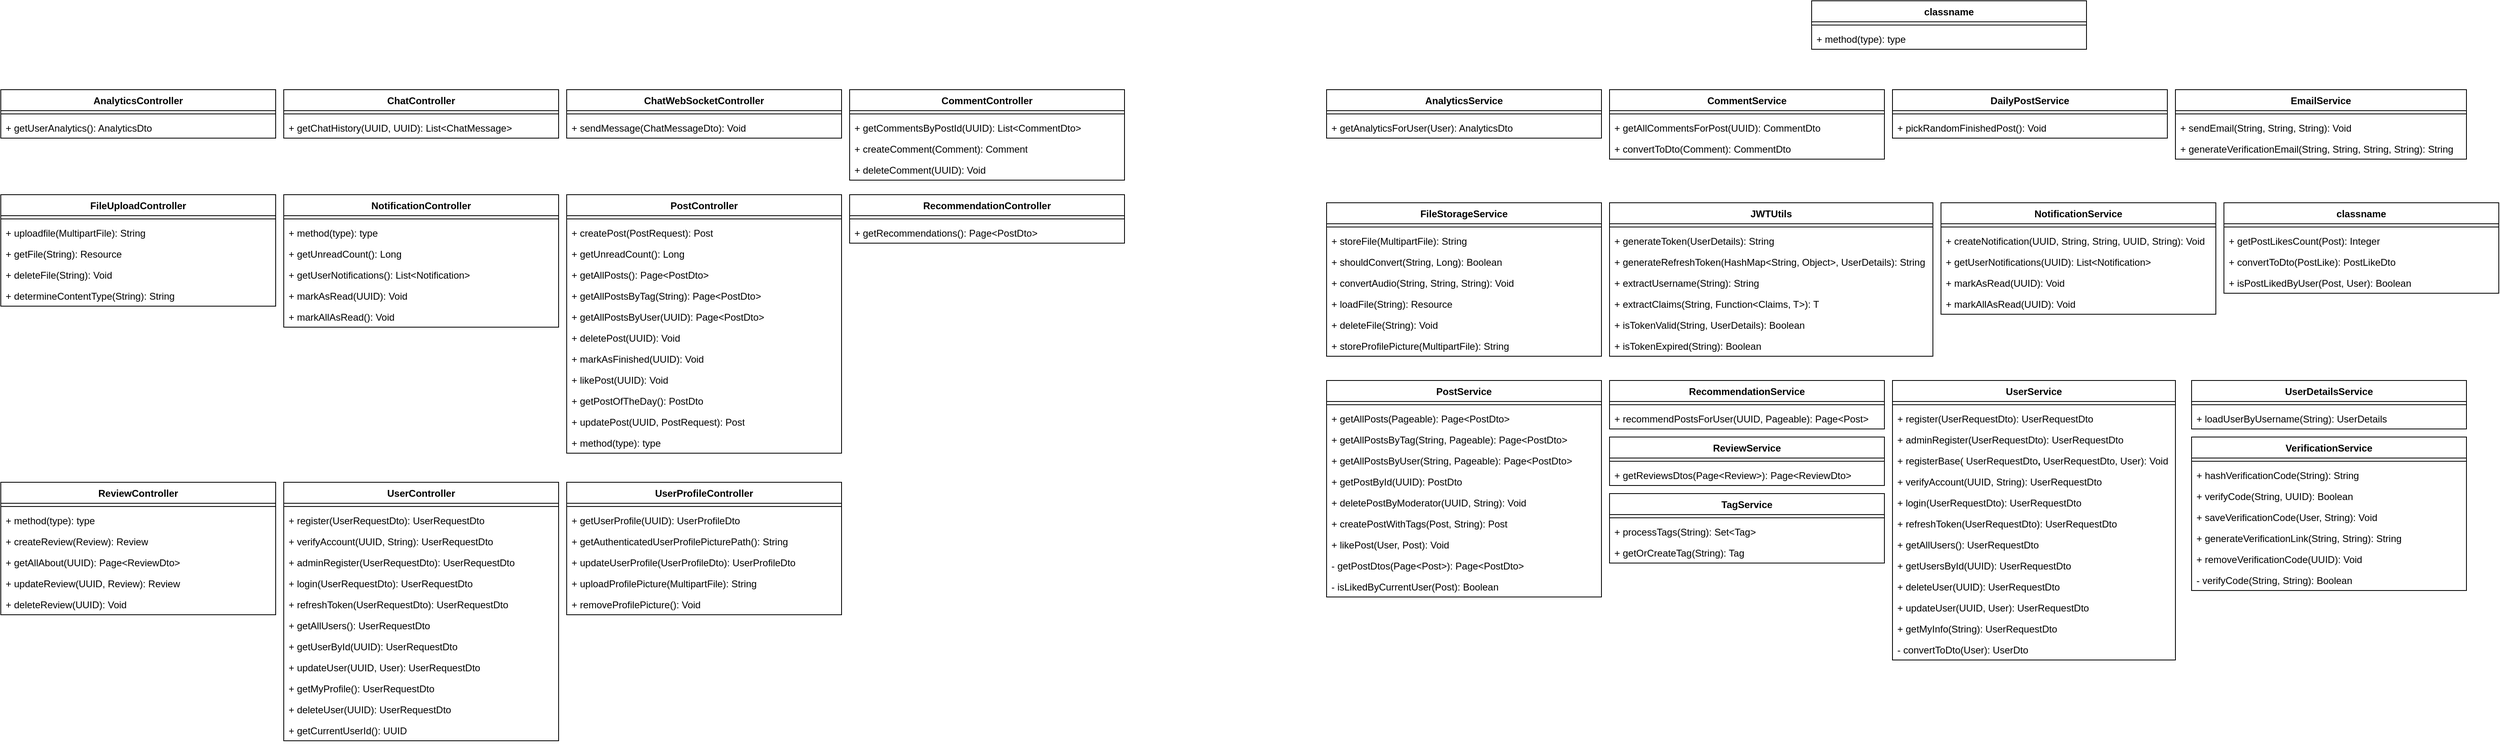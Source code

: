 <mxfile version="28.2.8">
  <diagram name="Strona-1" id="R6z_-jKRKw4GIKHxkGmC">
    <mxGraphModel dx="2457" dy="2031" grid="1" gridSize="10" guides="1" tooltips="1" connect="1" arrows="1" fold="1" page="1" pageScale="1" pageWidth="827" pageHeight="1169" math="0" shadow="0">
      <root>
        <mxCell id="0" />
        <mxCell id="1" parent="0" />
        <mxCell id="6uQWUima-Bd07z6ZdT8X-51" value="NotificationController" style="swimlane;fontStyle=1;align=center;verticalAlign=top;childLayout=stackLayout;horizontal=1;startSize=26;horizontalStack=0;resizeParent=1;resizeParentMax=0;resizeLast=0;collapsible=1;marginBottom=0;whiteSpace=wrap;html=1;" vertex="1" parent="1">
          <mxGeometry x="390" y="550" width="340" height="164" as="geometry" />
        </mxCell>
        <mxCell id="6uQWUima-Bd07z6ZdT8X-53" value="" style="line;strokeWidth=1;fillColor=none;align=left;verticalAlign=middle;spacingTop=-1;spacingLeft=3;spacingRight=3;rotatable=0;labelPosition=right;points=[];portConstraint=eastwest;strokeColor=inherit;" vertex="1" parent="6uQWUima-Bd07z6ZdT8X-51">
          <mxGeometry y="26" width="340" height="8" as="geometry" />
        </mxCell>
        <mxCell id="6uQWUima-Bd07z6ZdT8X-54" value="+ method(type): type" style="text;strokeColor=none;fillColor=none;align=left;verticalAlign=top;spacingLeft=4;spacingRight=4;overflow=hidden;rotatable=0;points=[[0,0.5],[1,0.5]];portConstraint=eastwest;whiteSpace=wrap;html=1;" vertex="1" parent="6uQWUima-Bd07z6ZdT8X-51">
          <mxGeometry y="34" width="340" height="26" as="geometry" />
        </mxCell>
        <mxCell id="6uQWUima-Bd07z6ZdT8X-16" value="+ getUnreadCount(): Long" style="text;strokeColor=none;fillColor=none;align=left;verticalAlign=top;spacingLeft=4;spacingRight=4;overflow=hidden;rotatable=0;points=[[0,0.5],[1,0.5]];portConstraint=eastwest;whiteSpace=wrap;html=1;" vertex="1" parent="6uQWUima-Bd07z6ZdT8X-51">
          <mxGeometry y="60" width="340" height="26" as="geometry" />
        </mxCell>
        <mxCell id="6uQWUima-Bd07z6ZdT8X-15" value="+ getUserNotifications(): List&amp;lt;Notification&amp;gt;" style="text;strokeColor=none;fillColor=none;align=left;verticalAlign=top;spacingLeft=4;spacingRight=4;overflow=hidden;rotatable=0;points=[[0,0.5],[1,0.5]];portConstraint=eastwest;whiteSpace=wrap;html=1;" vertex="1" parent="6uQWUima-Bd07z6ZdT8X-51">
          <mxGeometry y="86" width="340" height="26" as="geometry" />
        </mxCell>
        <mxCell id="6uQWUima-Bd07z6ZdT8X-17" value="+ markAsRead(UUID): Void" style="text;strokeColor=none;fillColor=none;align=left;verticalAlign=top;spacingLeft=4;spacingRight=4;overflow=hidden;rotatable=0;points=[[0,0.5],[1,0.5]];portConstraint=eastwest;whiteSpace=wrap;html=1;" vertex="1" parent="6uQWUima-Bd07z6ZdT8X-51">
          <mxGeometry y="112" width="340" height="26" as="geometry" />
        </mxCell>
        <mxCell id="6uQWUima-Bd07z6ZdT8X-18" value="+ markAllAsRead(): Void" style="text;strokeColor=none;fillColor=none;align=left;verticalAlign=top;spacingLeft=4;spacingRight=4;overflow=hidden;rotatable=0;points=[[0,0.5],[1,0.5]];portConstraint=eastwest;whiteSpace=wrap;html=1;" vertex="1" parent="6uQWUima-Bd07z6ZdT8X-51">
          <mxGeometry y="138" width="340" height="26" as="geometry" />
        </mxCell>
        <mxCell id="6uQWUima-Bd07z6ZdT8X-55" value="classname" style="swimlane;fontStyle=1;align=center;verticalAlign=top;childLayout=stackLayout;horizontal=1;startSize=26;horizontalStack=0;resizeParent=1;resizeParentMax=0;resizeLast=0;collapsible=1;marginBottom=0;whiteSpace=wrap;html=1;" vertex="1" parent="1">
          <mxGeometry x="2280" y="310" width="340" height="60" as="geometry" />
        </mxCell>
        <mxCell id="6uQWUima-Bd07z6ZdT8X-57" value="" style="line;strokeWidth=1;fillColor=none;align=left;verticalAlign=middle;spacingTop=-1;spacingLeft=3;spacingRight=3;rotatable=0;labelPosition=right;points=[];portConstraint=eastwest;strokeColor=inherit;" vertex="1" parent="6uQWUima-Bd07z6ZdT8X-55">
          <mxGeometry y="26" width="340" height="8" as="geometry" />
        </mxCell>
        <mxCell id="6uQWUima-Bd07z6ZdT8X-58" value="+ method(type): type" style="text;strokeColor=none;fillColor=none;align=left;verticalAlign=top;spacingLeft=4;spacingRight=4;overflow=hidden;rotatable=0;points=[[0,0.5],[1,0.5]];portConstraint=eastwest;whiteSpace=wrap;html=1;" vertex="1" parent="6uQWUima-Bd07z6ZdT8X-55">
          <mxGeometry y="34" width="340" height="26" as="geometry" />
        </mxCell>
        <mxCell id="6uQWUima-Bd07z6ZdT8X-60" value="FileUploadController" style="swimlane;fontStyle=1;align=center;verticalAlign=top;childLayout=stackLayout;horizontal=1;startSize=26;horizontalStack=0;resizeParent=1;resizeParentMax=0;resizeLast=0;collapsible=1;marginBottom=0;whiteSpace=wrap;html=1;" vertex="1" parent="1">
          <mxGeometry x="40" y="550" width="340" height="138" as="geometry" />
        </mxCell>
        <mxCell id="6uQWUima-Bd07z6ZdT8X-61" value="" style="line;strokeWidth=1;fillColor=none;align=left;verticalAlign=middle;spacingTop=-1;spacingLeft=3;spacingRight=3;rotatable=0;labelPosition=right;points=[];portConstraint=eastwest;strokeColor=inherit;" vertex="1" parent="6uQWUima-Bd07z6ZdT8X-60">
          <mxGeometry y="26" width="340" height="8" as="geometry" />
        </mxCell>
        <mxCell id="6uQWUima-Bd07z6ZdT8X-10" value="+ uploadfile(MultipartFile): String" style="text;strokeColor=none;fillColor=none;align=left;verticalAlign=top;spacingLeft=4;spacingRight=4;overflow=hidden;rotatable=0;points=[[0,0.5],[1,0.5]];portConstraint=eastwest;whiteSpace=wrap;html=1;" vertex="1" parent="6uQWUima-Bd07z6ZdT8X-60">
          <mxGeometry y="34" width="340" height="26" as="geometry" />
        </mxCell>
        <mxCell id="6uQWUima-Bd07z6ZdT8X-11" value="+ getFile(String): Resource" style="text;strokeColor=none;fillColor=none;align=left;verticalAlign=top;spacingLeft=4;spacingRight=4;overflow=hidden;rotatable=0;points=[[0,0.5],[1,0.5]];portConstraint=eastwest;whiteSpace=wrap;html=1;" vertex="1" parent="6uQWUima-Bd07z6ZdT8X-60">
          <mxGeometry y="60" width="340" height="26" as="geometry" />
        </mxCell>
        <mxCell id="6uQWUima-Bd07z6ZdT8X-12" value="+ deleteFile(String): Void" style="text;strokeColor=none;fillColor=none;align=left;verticalAlign=top;spacingLeft=4;spacingRight=4;overflow=hidden;rotatable=0;points=[[0,0.5],[1,0.5]];portConstraint=eastwest;whiteSpace=wrap;html=1;" vertex="1" parent="6uQWUima-Bd07z6ZdT8X-60">
          <mxGeometry y="86" width="340" height="26" as="geometry" />
        </mxCell>
        <mxCell id="6uQWUima-Bd07z6ZdT8X-13" value="+ determineContentType(String): String" style="text;strokeColor=none;fillColor=none;align=left;verticalAlign=top;spacingLeft=4;spacingRight=4;overflow=hidden;rotatable=0;points=[[0,0.5],[1,0.5]];portConstraint=eastwest;whiteSpace=wrap;html=1;" vertex="1" parent="6uQWUima-Bd07z6ZdT8X-60">
          <mxGeometry y="112" width="340" height="26" as="geometry" />
        </mxCell>
        <mxCell id="6uQWUima-Bd07z6ZdT8X-63" value="AnalyticsController" style="swimlane;fontStyle=1;align=center;verticalAlign=top;childLayout=stackLayout;horizontal=1;startSize=26;horizontalStack=0;resizeParent=1;resizeParentMax=0;resizeLast=0;collapsible=1;marginBottom=0;whiteSpace=wrap;html=1;" vertex="1" parent="1">
          <mxGeometry x="40" y="420" width="340" height="60" as="geometry" />
        </mxCell>
        <mxCell id="6uQWUima-Bd07z6ZdT8X-64" value="" style="line;strokeWidth=1;fillColor=none;align=left;verticalAlign=middle;spacingTop=-1;spacingLeft=3;spacingRight=3;rotatable=0;labelPosition=right;points=[];portConstraint=eastwest;strokeColor=inherit;" vertex="1" parent="6uQWUima-Bd07z6ZdT8X-63">
          <mxGeometry y="26" width="340" height="8" as="geometry" />
        </mxCell>
        <mxCell id="6uQWUima-Bd07z6ZdT8X-65" value="+ getUserAnalytics(): AnalyticsDto" style="text;strokeColor=none;fillColor=none;align=left;verticalAlign=top;spacingLeft=4;spacingRight=4;overflow=hidden;rotatable=0;points=[[0,0.5],[1,0.5]];portConstraint=eastwest;whiteSpace=wrap;html=1;" vertex="1" parent="6uQWUima-Bd07z6ZdT8X-63">
          <mxGeometry y="34" width="340" height="26" as="geometry" />
        </mxCell>
        <mxCell id="6uQWUima-Bd07z6ZdT8X-66" value="ChatController" style="swimlane;fontStyle=1;align=center;verticalAlign=top;childLayout=stackLayout;horizontal=1;startSize=26;horizontalStack=0;resizeParent=1;resizeParentMax=0;resizeLast=0;collapsible=1;marginBottom=0;whiteSpace=wrap;html=1;" vertex="1" parent="1">
          <mxGeometry x="390" y="420" width="340" height="60" as="geometry" />
        </mxCell>
        <mxCell id="6uQWUima-Bd07z6ZdT8X-67" value="" style="line;strokeWidth=1;fillColor=none;align=left;verticalAlign=middle;spacingTop=-1;spacingLeft=3;spacingRight=3;rotatable=0;labelPosition=right;points=[];portConstraint=eastwest;strokeColor=inherit;" vertex="1" parent="6uQWUima-Bd07z6ZdT8X-66">
          <mxGeometry y="26" width="340" height="8" as="geometry" />
        </mxCell>
        <mxCell id="6uQWUima-Bd07z6ZdT8X-68" value="+ getChatHistory(UUID, UUID): List&amp;lt;ChatMessage&amp;gt;" style="text;strokeColor=none;fillColor=none;align=left;verticalAlign=top;spacingLeft=4;spacingRight=4;overflow=hidden;rotatable=0;points=[[0,0.5],[1,0.5]];portConstraint=eastwest;whiteSpace=wrap;html=1;" vertex="1" parent="6uQWUima-Bd07z6ZdT8X-66">
          <mxGeometry y="34" width="340" height="26" as="geometry" />
        </mxCell>
        <mxCell id="6uQWUima-Bd07z6ZdT8X-69" value="CommentController" style="swimlane;fontStyle=1;align=center;verticalAlign=top;childLayout=stackLayout;horizontal=1;startSize=26;horizontalStack=0;resizeParent=1;resizeParentMax=0;resizeLast=0;collapsible=1;marginBottom=0;whiteSpace=wrap;html=1;" vertex="1" parent="1">
          <mxGeometry x="1090" y="420" width="340" height="112" as="geometry" />
        </mxCell>
        <mxCell id="6uQWUima-Bd07z6ZdT8X-70" value="" style="line;strokeWidth=1;fillColor=none;align=left;verticalAlign=middle;spacingTop=-1;spacingLeft=3;spacingRight=3;rotatable=0;labelPosition=right;points=[];portConstraint=eastwest;strokeColor=inherit;" vertex="1" parent="6uQWUima-Bd07z6ZdT8X-69">
          <mxGeometry y="26" width="340" height="8" as="geometry" />
        </mxCell>
        <mxCell id="6uQWUima-Bd07z6ZdT8X-7" value="+ getCommentsByPostId(UUID): List&amp;lt;CommentDto&amp;gt;" style="text;strokeColor=none;fillColor=none;align=left;verticalAlign=top;spacingLeft=4;spacingRight=4;overflow=hidden;rotatable=0;points=[[0,0.5],[1,0.5]];portConstraint=eastwest;whiteSpace=wrap;html=1;" vertex="1" parent="6uQWUima-Bd07z6ZdT8X-69">
          <mxGeometry y="34" width="340" height="26" as="geometry" />
        </mxCell>
        <mxCell id="6uQWUima-Bd07z6ZdT8X-6" value="+ createComment(Comment): Comment" style="text;strokeColor=none;fillColor=none;align=left;verticalAlign=top;spacingLeft=4;spacingRight=4;overflow=hidden;rotatable=0;points=[[0,0.5],[1,0.5]];portConstraint=eastwest;whiteSpace=wrap;html=1;" vertex="1" parent="6uQWUima-Bd07z6ZdT8X-69">
          <mxGeometry y="60" width="340" height="26" as="geometry" />
        </mxCell>
        <mxCell id="6uQWUima-Bd07z6ZdT8X-8" value="+ deleteComment(UUID): Void" style="text;strokeColor=none;fillColor=none;align=left;verticalAlign=top;spacingLeft=4;spacingRight=4;overflow=hidden;rotatable=0;points=[[0,0.5],[1,0.5]];portConstraint=eastwest;whiteSpace=wrap;html=1;" vertex="1" parent="6uQWUima-Bd07z6ZdT8X-69">
          <mxGeometry y="86" width="340" height="26" as="geometry" />
        </mxCell>
        <mxCell id="6uQWUima-Bd07z6ZdT8X-72" value="ChatWebSocketController" style="swimlane;fontStyle=1;align=center;verticalAlign=top;childLayout=stackLayout;horizontal=1;startSize=26;horizontalStack=0;resizeParent=1;resizeParentMax=0;resizeLast=0;collapsible=1;marginBottom=0;whiteSpace=wrap;html=1;" vertex="1" parent="1">
          <mxGeometry x="740" y="420" width="340" height="60" as="geometry" />
        </mxCell>
        <mxCell id="6uQWUima-Bd07z6ZdT8X-73" value="" style="line;strokeWidth=1;fillColor=none;align=left;verticalAlign=middle;spacingTop=-1;spacingLeft=3;spacingRight=3;rotatable=0;labelPosition=right;points=[];portConstraint=eastwest;strokeColor=inherit;" vertex="1" parent="6uQWUima-Bd07z6ZdT8X-72">
          <mxGeometry y="26" width="340" height="8" as="geometry" />
        </mxCell>
        <mxCell id="6uQWUima-Bd07z6ZdT8X-74" value="+ sendMessage(ChatMessageDto): Void" style="text;strokeColor=none;fillColor=none;align=left;verticalAlign=top;spacingLeft=4;spacingRight=4;overflow=hidden;rotatable=0;points=[[0,0.5],[1,0.5]];portConstraint=eastwest;whiteSpace=wrap;html=1;" vertex="1" parent="6uQWUima-Bd07z6ZdT8X-72">
          <mxGeometry y="34" width="340" height="26" as="geometry" />
        </mxCell>
        <mxCell id="6uQWUima-Bd07z6ZdT8X-75" value="PostController" style="swimlane;fontStyle=1;align=center;verticalAlign=top;childLayout=stackLayout;horizontal=1;startSize=26;horizontalStack=0;resizeParent=1;resizeParentMax=0;resizeLast=0;collapsible=1;marginBottom=0;whiteSpace=wrap;html=1;" vertex="1" parent="1">
          <mxGeometry x="740" y="550" width="340" height="320" as="geometry" />
        </mxCell>
        <mxCell id="6uQWUima-Bd07z6ZdT8X-76" value="" style="line;strokeWidth=1;fillColor=none;align=left;verticalAlign=middle;spacingTop=-1;spacingLeft=3;spacingRight=3;rotatable=0;labelPosition=right;points=[];portConstraint=eastwest;strokeColor=inherit;" vertex="1" parent="6uQWUima-Bd07z6ZdT8X-75">
          <mxGeometry y="26" width="340" height="8" as="geometry" />
        </mxCell>
        <mxCell id="6uQWUima-Bd07z6ZdT8X-20" value="+ createPost(PostRequest): Post" style="text;strokeColor=none;fillColor=none;align=left;verticalAlign=top;spacingLeft=4;spacingRight=4;overflow=hidden;rotatable=0;points=[[0,0.5],[1,0.5]];portConstraint=eastwest;whiteSpace=wrap;html=1;" vertex="1" parent="6uQWUima-Bd07z6ZdT8X-75">
          <mxGeometry y="34" width="340" height="26" as="geometry" />
        </mxCell>
        <mxCell id="6uQWUima-Bd07z6ZdT8X-21" value="+ getUnreadCount(): Long" style="text;strokeColor=none;fillColor=none;align=left;verticalAlign=top;spacingLeft=4;spacingRight=4;overflow=hidden;rotatable=0;points=[[0,0.5],[1,0.5]];portConstraint=eastwest;whiteSpace=wrap;html=1;" vertex="1" parent="6uQWUima-Bd07z6ZdT8X-75">
          <mxGeometry y="60" width="340" height="26" as="geometry" />
        </mxCell>
        <mxCell id="6uQWUima-Bd07z6ZdT8X-24" value="+ getAllPosts(): Page&amp;lt;PostDto&amp;gt;" style="text;strokeColor=none;fillColor=none;align=left;verticalAlign=top;spacingLeft=4;spacingRight=4;overflow=hidden;rotatable=0;points=[[0,0.5],[1,0.5]];portConstraint=eastwest;whiteSpace=wrap;html=1;" vertex="1" parent="6uQWUima-Bd07z6ZdT8X-75">
          <mxGeometry y="86" width="340" height="26" as="geometry" />
        </mxCell>
        <mxCell id="6uQWUima-Bd07z6ZdT8X-25" value="+ getAllPostsByTag(String): Page&amp;lt;PostDto&amp;gt;" style="text;strokeColor=none;fillColor=none;align=left;verticalAlign=top;spacingLeft=4;spacingRight=4;overflow=hidden;rotatable=0;points=[[0,0.5],[1,0.5]];portConstraint=eastwest;whiteSpace=wrap;html=1;" vertex="1" parent="6uQWUima-Bd07z6ZdT8X-75">
          <mxGeometry y="112" width="340" height="26" as="geometry" />
        </mxCell>
        <mxCell id="6uQWUima-Bd07z6ZdT8X-26" value="+ getAllPostsByUser(UUID): Page&amp;lt;PostDto&amp;gt;" style="text;strokeColor=none;fillColor=none;align=left;verticalAlign=top;spacingLeft=4;spacingRight=4;overflow=hidden;rotatable=0;points=[[0,0.5],[1,0.5]];portConstraint=eastwest;whiteSpace=wrap;html=1;" vertex="1" parent="6uQWUima-Bd07z6ZdT8X-75">
          <mxGeometry y="138" width="340" height="26" as="geometry" />
        </mxCell>
        <mxCell id="6uQWUima-Bd07z6ZdT8X-27" value="+ deletePost(UUID): Void" style="text;strokeColor=none;fillColor=none;align=left;verticalAlign=top;spacingLeft=4;spacingRight=4;overflow=hidden;rotatable=0;points=[[0,0.5],[1,0.5]];portConstraint=eastwest;whiteSpace=wrap;html=1;" vertex="1" parent="6uQWUima-Bd07z6ZdT8X-75">
          <mxGeometry y="164" width="340" height="26" as="geometry" />
        </mxCell>
        <mxCell id="6uQWUima-Bd07z6ZdT8X-29" value="+ markAsFinished(UUID): Void" style="text;strokeColor=none;fillColor=none;align=left;verticalAlign=top;spacingLeft=4;spacingRight=4;overflow=hidden;rotatable=0;points=[[0,0.5],[1,0.5]];portConstraint=eastwest;whiteSpace=wrap;html=1;" vertex="1" parent="6uQWUima-Bd07z6ZdT8X-75">
          <mxGeometry y="190" width="340" height="26" as="geometry" />
        </mxCell>
        <mxCell id="6uQWUima-Bd07z6ZdT8X-30" value="+ likePost(UUID): Void" style="text;strokeColor=none;fillColor=none;align=left;verticalAlign=top;spacingLeft=4;spacingRight=4;overflow=hidden;rotatable=0;points=[[0,0.5],[1,0.5]];portConstraint=eastwest;whiteSpace=wrap;html=1;" vertex="1" parent="6uQWUima-Bd07z6ZdT8X-75">
          <mxGeometry y="216" width="340" height="26" as="geometry" />
        </mxCell>
        <mxCell id="6uQWUima-Bd07z6ZdT8X-31" value="+ getPostOfTheDay(): PostDto" style="text;strokeColor=none;fillColor=none;align=left;verticalAlign=top;spacingLeft=4;spacingRight=4;overflow=hidden;rotatable=0;points=[[0,0.5],[1,0.5]];portConstraint=eastwest;whiteSpace=wrap;html=1;" vertex="1" parent="6uQWUima-Bd07z6ZdT8X-75">
          <mxGeometry y="242" width="340" height="26" as="geometry" />
        </mxCell>
        <mxCell id="6uQWUima-Bd07z6ZdT8X-28" value="+ updatePost(UUID, PostRequest): Post" style="text;strokeColor=none;fillColor=none;align=left;verticalAlign=top;spacingLeft=4;spacingRight=4;overflow=hidden;rotatable=0;points=[[0,0.5],[1,0.5]];portConstraint=eastwest;whiteSpace=wrap;html=1;" vertex="1" parent="6uQWUima-Bd07z6ZdT8X-75">
          <mxGeometry y="268" width="340" height="26" as="geometry" />
        </mxCell>
        <mxCell id="6uQWUima-Bd07z6ZdT8X-77" value="+ method(type): type" style="text;strokeColor=none;fillColor=none;align=left;verticalAlign=top;spacingLeft=4;spacingRight=4;overflow=hidden;rotatable=0;points=[[0,0.5],[1,0.5]];portConstraint=eastwest;whiteSpace=wrap;html=1;" vertex="1" parent="6uQWUima-Bd07z6ZdT8X-75">
          <mxGeometry y="294" width="340" height="26" as="geometry" />
        </mxCell>
        <mxCell id="6uQWUima-Bd07z6ZdT8X-78" value="RecommendationController" style="swimlane;fontStyle=1;align=center;verticalAlign=top;childLayout=stackLayout;horizontal=1;startSize=26;horizontalStack=0;resizeParent=1;resizeParentMax=0;resizeLast=0;collapsible=1;marginBottom=0;whiteSpace=wrap;html=1;" vertex="1" parent="1">
          <mxGeometry x="1090" y="550" width="340" height="60" as="geometry" />
        </mxCell>
        <mxCell id="6uQWUima-Bd07z6ZdT8X-79" value="" style="line;strokeWidth=1;fillColor=none;align=left;verticalAlign=middle;spacingTop=-1;spacingLeft=3;spacingRight=3;rotatable=0;labelPosition=right;points=[];portConstraint=eastwest;strokeColor=inherit;" vertex="1" parent="6uQWUima-Bd07z6ZdT8X-78">
          <mxGeometry y="26" width="340" height="8" as="geometry" />
        </mxCell>
        <mxCell id="6uQWUima-Bd07z6ZdT8X-80" value="+ getRecommendations(): Page&amp;lt;PostDto&amp;gt;" style="text;strokeColor=none;fillColor=none;align=left;verticalAlign=top;spacingLeft=4;spacingRight=4;overflow=hidden;rotatable=0;points=[[0,0.5],[1,0.5]];portConstraint=eastwest;whiteSpace=wrap;html=1;" vertex="1" parent="6uQWUima-Bd07z6ZdT8X-78">
          <mxGeometry y="34" width="340" height="26" as="geometry" />
        </mxCell>
        <mxCell id="6uQWUima-Bd07z6ZdT8X-81" value="ReviewController" style="swimlane;fontStyle=1;align=center;verticalAlign=top;childLayout=stackLayout;horizontal=1;startSize=26;horizontalStack=0;resizeParent=1;resizeParentMax=0;resizeLast=0;collapsible=1;marginBottom=0;whiteSpace=wrap;html=1;" vertex="1" parent="1">
          <mxGeometry x="40" y="906" width="340" height="164" as="geometry" />
        </mxCell>
        <mxCell id="6uQWUima-Bd07z6ZdT8X-82" value="" style="line;strokeWidth=1;fillColor=none;align=left;verticalAlign=middle;spacingTop=-1;spacingLeft=3;spacingRight=3;rotatable=0;labelPosition=right;points=[];portConstraint=eastwest;strokeColor=inherit;" vertex="1" parent="6uQWUima-Bd07z6ZdT8X-81">
          <mxGeometry y="26" width="340" height="8" as="geometry" />
        </mxCell>
        <mxCell id="6uQWUima-Bd07z6ZdT8X-83" value="+ method(type): type" style="text;strokeColor=none;fillColor=none;align=left;verticalAlign=top;spacingLeft=4;spacingRight=4;overflow=hidden;rotatable=0;points=[[0,0.5],[1,0.5]];portConstraint=eastwest;whiteSpace=wrap;html=1;" vertex="1" parent="6uQWUima-Bd07z6ZdT8X-81">
          <mxGeometry y="34" width="340" height="26" as="geometry" />
        </mxCell>
        <mxCell id="6uQWUima-Bd07z6ZdT8X-44" value="+ createReview(Review): Review" style="text;strokeColor=none;fillColor=none;align=left;verticalAlign=top;spacingLeft=4;spacingRight=4;overflow=hidden;rotatable=0;points=[[0,0.5],[1,0.5]];portConstraint=eastwest;whiteSpace=wrap;html=1;" vertex="1" parent="6uQWUima-Bd07z6ZdT8X-81">
          <mxGeometry y="60" width="340" height="26" as="geometry" />
        </mxCell>
        <mxCell id="6uQWUima-Bd07z6ZdT8X-46" value="+ getAllAbout(UUID): Page&amp;lt;ReviewDto&amp;gt;" style="text;strokeColor=none;fillColor=none;align=left;verticalAlign=top;spacingLeft=4;spacingRight=4;overflow=hidden;rotatable=0;points=[[0,0.5],[1,0.5]];portConstraint=eastwest;whiteSpace=wrap;html=1;" vertex="1" parent="6uQWUima-Bd07z6ZdT8X-81">
          <mxGeometry y="86" width="340" height="26" as="geometry" />
        </mxCell>
        <mxCell id="6uQWUima-Bd07z6ZdT8X-45" value="+ updateReview(UUID, Review): Review" style="text;strokeColor=none;fillColor=none;align=left;verticalAlign=top;spacingLeft=4;spacingRight=4;overflow=hidden;rotatable=0;points=[[0,0.5],[1,0.5]];portConstraint=eastwest;whiteSpace=wrap;html=1;" vertex="1" parent="6uQWUima-Bd07z6ZdT8X-81">
          <mxGeometry y="112" width="340" height="26" as="geometry" />
        </mxCell>
        <mxCell id="6uQWUima-Bd07z6ZdT8X-84" value="+ deleteReview(UUID): Void" style="text;strokeColor=none;fillColor=none;align=left;verticalAlign=top;spacingLeft=4;spacingRight=4;overflow=hidden;rotatable=0;points=[[0,0.5],[1,0.5]];portConstraint=eastwest;whiteSpace=wrap;html=1;" vertex="1" parent="6uQWUima-Bd07z6ZdT8X-81">
          <mxGeometry y="138" width="340" height="26" as="geometry" />
        </mxCell>
        <mxCell id="6uQWUima-Bd07z6ZdT8X-85" value="UserController" style="swimlane;fontStyle=1;align=center;verticalAlign=top;childLayout=stackLayout;horizontal=1;startSize=26;horizontalStack=0;resizeParent=1;resizeParentMax=0;resizeLast=0;collapsible=1;marginBottom=0;whiteSpace=wrap;html=1;" vertex="1" parent="1">
          <mxGeometry x="390" y="906" width="340" height="320" as="geometry" />
        </mxCell>
        <mxCell id="6uQWUima-Bd07z6ZdT8X-86" value="" style="line;strokeWidth=1;fillColor=none;align=left;verticalAlign=middle;spacingTop=-1;spacingLeft=3;spacingRight=3;rotatable=0;labelPosition=right;points=[];portConstraint=eastwest;strokeColor=inherit;" vertex="1" parent="6uQWUima-Bd07z6ZdT8X-85">
          <mxGeometry y="26" width="340" height="8" as="geometry" />
        </mxCell>
        <mxCell id="6uQWUima-Bd07z6ZdT8X-87" value="+ register(UserRequestDto): UserRequestDto" style="text;strokeColor=none;fillColor=none;align=left;verticalAlign=top;spacingLeft=4;spacingRight=4;overflow=hidden;rotatable=0;points=[[0,0.5],[1,0.5]];portConstraint=eastwest;whiteSpace=wrap;html=1;" vertex="1" parent="6uQWUima-Bd07z6ZdT8X-85">
          <mxGeometry y="34" width="340" height="26" as="geometry" />
        </mxCell>
        <mxCell id="6uQWUima-Bd07z6ZdT8X-88" value="+ verifyAccount(UUID, String): UserRequestDto" style="text;strokeColor=none;fillColor=none;align=left;verticalAlign=top;spacingLeft=4;spacingRight=4;overflow=hidden;rotatable=0;points=[[0,0.5],[1,0.5]];portConstraint=eastwest;whiteSpace=wrap;html=1;" vertex="1" parent="6uQWUima-Bd07z6ZdT8X-85">
          <mxGeometry y="60" width="340" height="26" as="geometry" />
        </mxCell>
        <mxCell id="6uQWUima-Bd07z6ZdT8X-89" value="+ adminRegister(UserRequestDto): UserRequestDto" style="text;strokeColor=none;fillColor=none;align=left;verticalAlign=top;spacingLeft=4;spacingRight=4;overflow=hidden;rotatable=0;points=[[0,0.5],[1,0.5]];portConstraint=eastwest;whiteSpace=wrap;html=1;" vertex="1" parent="6uQWUima-Bd07z6ZdT8X-85">
          <mxGeometry y="86" width="340" height="26" as="geometry" />
        </mxCell>
        <mxCell id="6uQWUima-Bd07z6ZdT8X-90" value="+ login(UserRequestDto): UserRequestDto" style="text;strokeColor=none;fillColor=none;align=left;verticalAlign=top;spacingLeft=4;spacingRight=4;overflow=hidden;rotatable=0;points=[[0,0.5],[1,0.5]];portConstraint=eastwest;whiteSpace=wrap;html=1;" vertex="1" parent="6uQWUima-Bd07z6ZdT8X-85">
          <mxGeometry y="112" width="340" height="26" as="geometry" />
        </mxCell>
        <mxCell id="6uQWUima-Bd07z6ZdT8X-91" value="+ refreshToken(UserRequestDto): UserRequestDto" style="text;strokeColor=none;fillColor=none;align=left;verticalAlign=top;spacingLeft=4;spacingRight=4;overflow=hidden;rotatable=0;points=[[0,0.5],[1,0.5]];portConstraint=eastwest;whiteSpace=wrap;html=1;" vertex="1" parent="6uQWUima-Bd07z6ZdT8X-85">
          <mxGeometry y="138" width="340" height="26" as="geometry" />
        </mxCell>
        <mxCell id="6uQWUima-Bd07z6ZdT8X-92" value="+ getAllUsers(): UserRequestDto" style="text;strokeColor=none;fillColor=none;align=left;verticalAlign=top;spacingLeft=4;spacingRight=4;overflow=hidden;rotatable=0;points=[[0,0.5],[1,0.5]];portConstraint=eastwest;whiteSpace=wrap;html=1;" vertex="1" parent="6uQWUima-Bd07z6ZdT8X-85">
          <mxGeometry y="164" width="340" height="26" as="geometry" />
        </mxCell>
        <mxCell id="6uQWUima-Bd07z6ZdT8X-101" value="+ getUserById(UUID): UserRequestDto" style="text;strokeColor=none;fillColor=none;align=left;verticalAlign=top;spacingLeft=4;spacingRight=4;overflow=hidden;rotatable=0;points=[[0,0.5],[1,0.5]];portConstraint=eastwest;whiteSpace=wrap;html=1;" vertex="1" parent="6uQWUima-Bd07z6ZdT8X-85">
          <mxGeometry y="190" width="340" height="26" as="geometry" />
        </mxCell>
        <mxCell id="6uQWUima-Bd07z6ZdT8X-102" value="+ updateUser(UUID, User): UserRequestDto" style="text;strokeColor=none;fillColor=none;align=left;verticalAlign=top;spacingLeft=4;spacingRight=4;overflow=hidden;rotatable=0;points=[[0,0.5],[1,0.5]];portConstraint=eastwest;whiteSpace=wrap;html=1;" vertex="1" parent="6uQWUima-Bd07z6ZdT8X-85">
          <mxGeometry y="216" width="340" height="26" as="geometry" />
        </mxCell>
        <mxCell id="6uQWUima-Bd07z6ZdT8X-104" value="+ getMyProfile(): UserRequestDto" style="text;strokeColor=none;fillColor=none;align=left;verticalAlign=top;spacingLeft=4;spacingRight=4;overflow=hidden;rotatable=0;points=[[0,0.5],[1,0.5]];portConstraint=eastwest;whiteSpace=wrap;html=1;" vertex="1" parent="6uQWUima-Bd07z6ZdT8X-85">
          <mxGeometry y="242" width="340" height="26" as="geometry" />
        </mxCell>
        <mxCell id="6uQWUima-Bd07z6ZdT8X-103" value="+ deleteUser(UUID): UserRequestDto" style="text;strokeColor=none;fillColor=none;align=left;verticalAlign=top;spacingLeft=4;spacingRight=4;overflow=hidden;rotatable=0;points=[[0,0.5],[1,0.5]];portConstraint=eastwest;whiteSpace=wrap;html=1;" vertex="1" parent="6uQWUima-Bd07z6ZdT8X-85">
          <mxGeometry y="268" width="340" height="26" as="geometry" />
        </mxCell>
        <mxCell id="6uQWUima-Bd07z6ZdT8X-106" value="+ getCurrentUserId(): UUID" style="text;strokeColor=none;fillColor=none;align=left;verticalAlign=top;spacingLeft=4;spacingRight=4;overflow=hidden;rotatable=0;points=[[0,0.5],[1,0.5]];portConstraint=eastwest;whiteSpace=wrap;html=1;" vertex="1" parent="6uQWUima-Bd07z6ZdT8X-85">
          <mxGeometry y="294" width="340" height="26" as="geometry" />
        </mxCell>
        <mxCell id="6uQWUima-Bd07z6ZdT8X-107" value="UserProfileController" style="swimlane;fontStyle=1;align=center;verticalAlign=top;childLayout=stackLayout;horizontal=1;startSize=26;horizontalStack=0;resizeParent=1;resizeParentMax=0;resizeLast=0;collapsible=1;marginBottom=0;whiteSpace=wrap;html=1;" vertex="1" parent="1">
          <mxGeometry x="740" y="906" width="340" height="164" as="geometry" />
        </mxCell>
        <mxCell id="6uQWUima-Bd07z6ZdT8X-108" value="" style="line;strokeWidth=1;fillColor=none;align=left;verticalAlign=middle;spacingTop=-1;spacingLeft=3;spacingRight=3;rotatable=0;labelPosition=right;points=[];portConstraint=eastwest;strokeColor=inherit;" vertex="1" parent="6uQWUima-Bd07z6ZdT8X-107">
          <mxGeometry y="26" width="340" height="8" as="geometry" />
        </mxCell>
        <mxCell id="6uQWUima-Bd07z6ZdT8X-109" value="+ getUserProfile(UUID): UserProfileDto" style="text;strokeColor=none;fillColor=none;align=left;verticalAlign=top;spacingLeft=4;spacingRight=4;overflow=hidden;rotatable=0;points=[[0,0.5],[1,0.5]];portConstraint=eastwest;whiteSpace=wrap;html=1;" vertex="1" parent="6uQWUima-Bd07z6ZdT8X-107">
          <mxGeometry y="34" width="340" height="26" as="geometry" />
        </mxCell>
        <mxCell id="6uQWUima-Bd07z6ZdT8X-110" value="+&amp;nbsp;getAuthenticatedUserProfilePicturePath(): String" style="text;strokeColor=none;fillColor=none;align=left;verticalAlign=top;spacingLeft=4;spacingRight=4;overflow=hidden;rotatable=0;points=[[0,0.5],[1,0.5]];portConstraint=eastwest;whiteSpace=wrap;html=1;" vertex="1" parent="6uQWUima-Bd07z6ZdT8X-107">
          <mxGeometry y="60" width="340" height="26" as="geometry" />
        </mxCell>
        <mxCell id="6uQWUima-Bd07z6ZdT8X-111" value="+&amp;nbsp;updateUserProfile(UserProfileDto): UserProfileDto" style="text;strokeColor=none;fillColor=none;align=left;verticalAlign=top;spacingLeft=4;spacingRight=4;overflow=hidden;rotatable=0;points=[[0,0.5],[1,0.5]];portConstraint=eastwest;whiteSpace=wrap;html=1;" vertex="1" parent="6uQWUima-Bd07z6ZdT8X-107">
          <mxGeometry y="86" width="340" height="26" as="geometry" />
        </mxCell>
        <mxCell id="6uQWUima-Bd07z6ZdT8X-112" value="+ uploadProfilePicture(MultipartFile): String" style="text;strokeColor=none;fillColor=none;align=left;verticalAlign=top;spacingLeft=4;spacingRight=4;overflow=hidden;rotatable=0;points=[[0,0.5],[1,0.5]];portConstraint=eastwest;whiteSpace=wrap;html=1;" vertex="1" parent="6uQWUima-Bd07z6ZdT8X-107">
          <mxGeometry y="112" width="340" height="26" as="geometry" />
        </mxCell>
        <mxCell id="6uQWUima-Bd07z6ZdT8X-119" value="+ removeProfilePicture(): Void" style="text;strokeColor=none;fillColor=none;align=left;verticalAlign=top;spacingLeft=4;spacingRight=4;overflow=hidden;rotatable=0;points=[[0,0.5],[1,0.5]];portConstraint=eastwest;whiteSpace=wrap;html=1;" vertex="1" parent="6uQWUima-Bd07z6ZdT8X-107">
          <mxGeometry y="138" width="340" height="26" as="geometry" />
        </mxCell>
        <mxCell id="6uQWUima-Bd07z6ZdT8X-120" value="AnalyticsService" style="swimlane;fontStyle=1;align=center;verticalAlign=top;childLayout=stackLayout;horizontal=1;startSize=26;horizontalStack=0;resizeParent=1;resizeParentMax=0;resizeLast=0;collapsible=1;marginBottom=0;whiteSpace=wrap;html=1;" vertex="1" parent="1">
          <mxGeometry x="1680" y="420" width="340" height="60" as="geometry" />
        </mxCell>
        <mxCell id="6uQWUima-Bd07z6ZdT8X-121" value="" style="line;strokeWidth=1;fillColor=none;align=left;verticalAlign=middle;spacingTop=-1;spacingLeft=3;spacingRight=3;rotatable=0;labelPosition=right;points=[];portConstraint=eastwest;strokeColor=inherit;" vertex="1" parent="6uQWUima-Bd07z6ZdT8X-120">
          <mxGeometry y="26" width="340" height="8" as="geometry" />
        </mxCell>
        <mxCell id="6uQWUima-Bd07z6ZdT8X-122" value="+&amp;nbsp;getAnalyticsForUser(User): AnalyticsDto" style="text;strokeColor=none;fillColor=none;align=left;verticalAlign=top;spacingLeft=4;spacingRight=4;overflow=hidden;rotatable=0;points=[[0,0.5],[1,0.5]];portConstraint=eastwest;whiteSpace=wrap;html=1;" vertex="1" parent="6uQWUima-Bd07z6ZdT8X-120">
          <mxGeometry y="34" width="340" height="26" as="geometry" />
        </mxCell>
        <mxCell id="6uQWUima-Bd07z6ZdT8X-123" value="CommentService" style="swimlane;fontStyle=1;align=center;verticalAlign=top;childLayout=stackLayout;horizontal=1;startSize=26;horizontalStack=0;resizeParent=1;resizeParentMax=0;resizeLast=0;collapsible=1;marginBottom=0;whiteSpace=wrap;html=1;" vertex="1" parent="1">
          <mxGeometry x="2030" y="420" width="340" height="86" as="geometry" />
        </mxCell>
        <mxCell id="6uQWUima-Bd07z6ZdT8X-124" value="" style="line;strokeWidth=1;fillColor=none;align=left;verticalAlign=middle;spacingTop=-1;spacingLeft=3;spacingRight=3;rotatable=0;labelPosition=right;points=[];portConstraint=eastwest;strokeColor=inherit;" vertex="1" parent="6uQWUima-Bd07z6ZdT8X-123">
          <mxGeometry y="26" width="340" height="8" as="geometry" />
        </mxCell>
        <mxCell id="6uQWUima-Bd07z6ZdT8X-125" value="+&amp;nbsp;getAllCommentsForPost(UUID): CommentDto" style="text;strokeColor=none;fillColor=none;align=left;verticalAlign=top;spacingLeft=4;spacingRight=4;overflow=hidden;rotatable=0;points=[[0,0.5],[1,0.5]];portConstraint=eastwest;whiteSpace=wrap;html=1;" vertex="1" parent="6uQWUima-Bd07z6ZdT8X-123">
          <mxGeometry y="34" width="340" height="26" as="geometry" />
        </mxCell>
        <mxCell id="6uQWUima-Bd07z6ZdT8X-129" value="+ convertToDto(Comment): CommentDto" style="text;strokeColor=none;fillColor=none;align=left;verticalAlign=top;spacingLeft=4;spacingRight=4;overflow=hidden;rotatable=0;points=[[0,0.5],[1,0.5]];portConstraint=eastwest;whiteSpace=wrap;html=1;" vertex="1" parent="6uQWUima-Bd07z6ZdT8X-123">
          <mxGeometry y="60" width="340" height="26" as="geometry" />
        </mxCell>
        <mxCell id="6uQWUima-Bd07z6ZdT8X-126" value="DailyPostService" style="swimlane;fontStyle=1;align=center;verticalAlign=top;childLayout=stackLayout;horizontal=1;startSize=26;horizontalStack=0;resizeParent=1;resizeParentMax=0;resizeLast=0;collapsible=1;marginBottom=0;whiteSpace=wrap;html=1;" vertex="1" parent="1">
          <mxGeometry x="2380" y="420" width="340" height="60" as="geometry" />
        </mxCell>
        <mxCell id="6uQWUima-Bd07z6ZdT8X-127" value="" style="line;strokeWidth=1;fillColor=none;align=left;verticalAlign=middle;spacingTop=-1;spacingLeft=3;spacingRight=3;rotatable=0;labelPosition=right;points=[];portConstraint=eastwest;strokeColor=inherit;" vertex="1" parent="6uQWUima-Bd07z6ZdT8X-126">
          <mxGeometry y="26" width="340" height="8" as="geometry" />
        </mxCell>
        <mxCell id="6uQWUima-Bd07z6ZdT8X-128" value="+ pickRandomFinishedPost(): Void" style="text;strokeColor=none;fillColor=none;align=left;verticalAlign=top;spacingLeft=4;spacingRight=4;overflow=hidden;rotatable=0;points=[[0,0.5],[1,0.5]];portConstraint=eastwest;whiteSpace=wrap;html=1;" vertex="1" parent="6uQWUima-Bd07z6ZdT8X-126">
          <mxGeometry y="34" width="340" height="26" as="geometry" />
        </mxCell>
        <mxCell id="6uQWUima-Bd07z6ZdT8X-130" value="EmailService" style="swimlane;fontStyle=1;align=center;verticalAlign=top;childLayout=stackLayout;horizontal=1;startSize=26;horizontalStack=0;resizeParent=1;resizeParentMax=0;resizeLast=0;collapsible=1;marginBottom=0;whiteSpace=wrap;html=1;" vertex="1" parent="1">
          <mxGeometry x="2730" y="420" width="360" height="86" as="geometry" />
        </mxCell>
        <mxCell id="6uQWUima-Bd07z6ZdT8X-131" value="" style="line;strokeWidth=1;fillColor=none;align=left;verticalAlign=middle;spacingTop=-1;spacingLeft=3;spacingRight=3;rotatable=0;labelPosition=right;points=[];portConstraint=eastwest;strokeColor=inherit;" vertex="1" parent="6uQWUima-Bd07z6ZdT8X-130">
          <mxGeometry y="26" width="360" height="8" as="geometry" />
        </mxCell>
        <mxCell id="6uQWUima-Bd07z6ZdT8X-132" value="+ sendEmail(String, String, String): Void" style="text;strokeColor=none;fillColor=none;align=left;verticalAlign=top;spacingLeft=4;spacingRight=4;overflow=hidden;rotatable=0;points=[[0,0.5],[1,0.5]];portConstraint=eastwest;whiteSpace=wrap;html=1;" vertex="1" parent="6uQWUima-Bd07z6ZdT8X-130">
          <mxGeometry y="34" width="360" height="26" as="geometry" />
        </mxCell>
        <mxCell id="6uQWUima-Bd07z6ZdT8X-133" value="+ generateVerificationEmail(String, String, String, String): String" style="text;strokeColor=none;fillColor=none;align=left;verticalAlign=top;spacingLeft=4;spacingRight=4;overflow=hidden;rotatable=0;points=[[0,0.5],[1,0.5]];portConstraint=eastwest;whiteSpace=wrap;html=1;" vertex="1" parent="6uQWUima-Bd07z6ZdT8X-130">
          <mxGeometry y="60" width="360" height="26" as="geometry" />
        </mxCell>
        <mxCell id="6uQWUima-Bd07z6ZdT8X-134" value="FileStorageService" style="swimlane;fontStyle=1;align=center;verticalAlign=top;childLayout=stackLayout;horizontal=1;startSize=26;horizontalStack=0;resizeParent=1;resizeParentMax=0;resizeLast=0;collapsible=1;marginBottom=0;whiteSpace=wrap;html=1;" vertex="1" parent="1">
          <mxGeometry x="1680" y="560" width="340" height="190" as="geometry" />
        </mxCell>
        <mxCell id="6uQWUima-Bd07z6ZdT8X-135" value="" style="line;strokeWidth=1;fillColor=none;align=left;verticalAlign=middle;spacingTop=-1;spacingLeft=3;spacingRight=3;rotatable=0;labelPosition=right;points=[];portConstraint=eastwest;strokeColor=inherit;" vertex="1" parent="6uQWUima-Bd07z6ZdT8X-134">
          <mxGeometry y="26" width="340" height="8" as="geometry" />
        </mxCell>
        <mxCell id="6uQWUima-Bd07z6ZdT8X-136" value="+ storeFile(MultipartFile): String" style="text;strokeColor=none;fillColor=none;align=left;verticalAlign=top;spacingLeft=4;spacingRight=4;overflow=hidden;rotatable=0;points=[[0,0.5],[1,0.5]];portConstraint=eastwest;whiteSpace=wrap;html=1;" vertex="1" parent="6uQWUima-Bd07z6ZdT8X-134">
          <mxGeometry y="34" width="340" height="26" as="geometry" />
        </mxCell>
        <mxCell id="6uQWUima-Bd07z6ZdT8X-138" value="+ shouldConvert(String, Long): Boolean" style="text;strokeColor=none;fillColor=none;align=left;verticalAlign=top;spacingLeft=4;spacingRight=4;overflow=hidden;rotatable=0;points=[[0,0.5],[1,0.5]];portConstraint=eastwest;whiteSpace=wrap;html=1;" vertex="1" parent="6uQWUima-Bd07z6ZdT8X-134">
          <mxGeometry y="60" width="340" height="26" as="geometry" />
        </mxCell>
        <mxCell id="6uQWUima-Bd07z6ZdT8X-139" value="+ convertAudio(String, String, String): Void" style="text;strokeColor=none;fillColor=none;align=left;verticalAlign=top;spacingLeft=4;spacingRight=4;overflow=hidden;rotatable=0;points=[[0,0.5],[1,0.5]];portConstraint=eastwest;whiteSpace=wrap;html=1;" vertex="1" parent="6uQWUima-Bd07z6ZdT8X-134">
          <mxGeometry y="86" width="340" height="26" as="geometry" />
        </mxCell>
        <mxCell id="6uQWUima-Bd07z6ZdT8X-140" value="+ loadFile(String): Resource" style="text;strokeColor=none;fillColor=none;align=left;verticalAlign=top;spacingLeft=4;spacingRight=4;overflow=hidden;rotatable=0;points=[[0,0.5],[1,0.5]];portConstraint=eastwest;whiteSpace=wrap;html=1;" vertex="1" parent="6uQWUima-Bd07z6ZdT8X-134">
          <mxGeometry y="112" width="340" height="26" as="geometry" />
        </mxCell>
        <mxCell id="6uQWUima-Bd07z6ZdT8X-141" value="+ deleteFile(String): Void" style="text;strokeColor=none;fillColor=none;align=left;verticalAlign=top;spacingLeft=4;spacingRight=4;overflow=hidden;rotatable=0;points=[[0,0.5],[1,0.5]];portConstraint=eastwest;whiteSpace=wrap;html=1;" vertex="1" parent="6uQWUima-Bd07z6ZdT8X-134">
          <mxGeometry y="138" width="340" height="26" as="geometry" />
        </mxCell>
        <mxCell id="6uQWUima-Bd07z6ZdT8X-142" value="+ storeProfilePicture(MultipartFile): String" style="text;strokeColor=none;fillColor=none;align=left;verticalAlign=top;spacingLeft=4;spacingRight=4;overflow=hidden;rotatable=0;points=[[0,0.5],[1,0.5]];portConstraint=eastwest;whiteSpace=wrap;html=1;" vertex="1" parent="6uQWUima-Bd07z6ZdT8X-134">
          <mxGeometry y="164" width="340" height="26" as="geometry" />
        </mxCell>
        <mxCell id="6uQWUima-Bd07z6ZdT8X-144" value="JWTUtils" style="swimlane;fontStyle=1;align=center;verticalAlign=top;childLayout=stackLayout;horizontal=1;startSize=26;horizontalStack=0;resizeParent=1;resizeParentMax=0;resizeLast=0;collapsible=1;marginBottom=0;whiteSpace=wrap;html=1;" vertex="1" parent="1">
          <mxGeometry x="2030" y="560" width="400" height="190" as="geometry" />
        </mxCell>
        <mxCell id="6uQWUima-Bd07z6ZdT8X-145" value="" style="line;strokeWidth=1;fillColor=none;align=left;verticalAlign=middle;spacingTop=-1;spacingLeft=3;spacingRight=3;rotatable=0;labelPosition=right;points=[];portConstraint=eastwest;strokeColor=inherit;" vertex="1" parent="6uQWUima-Bd07z6ZdT8X-144">
          <mxGeometry y="26" width="400" height="8" as="geometry" />
        </mxCell>
        <mxCell id="6uQWUima-Bd07z6ZdT8X-146" value="+&amp;nbsp;generateToken(UserDetails): String" style="text;strokeColor=none;fillColor=none;align=left;verticalAlign=top;spacingLeft=4;spacingRight=4;overflow=hidden;rotatable=0;points=[[0,0.5],[1,0.5]];portConstraint=eastwest;whiteSpace=wrap;html=1;" vertex="1" parent="6uQWUima-Bd07z6ZdT8X-144">
          <mxGeometry y="34" width="400" height="26" as="geometry" />
        </mxCell>
        <mxCell id="6uQWUima-Bd07z6ZdT8X-152" value="+&amp;nbsp;generateRefreshToken(HashMap&amp;lt;String, Object&amp;gt;, UserDetails): String" style="text;strokeColor=none;fillColor=none;align=left;verticalAlign=top;spacingLeft=4;spacingRight=4;overflow=hidden;rotatable=0;points=[[0,0.5],[1,0.5]];portConstraint=eastwest;whiteSpace=wrap;html=1;" vertex="1" parent="6uQWUima-Bd07z6ZdT8X-144">
          <mxGeometry y="60" width="400" height="26" as="geometry" />
        </mxCell>
        <mxCell id="6uQWUima-Bd07z6ZdT8X-153" value="+&amp;nbsp;extractUsername(String): String" style="text;strokeColor=none;fillColor=none;align=left;verticalAlign=top;spacingLeft=4;spacingRight=4;overflow=hidden;rotatable=0;points=[[0,0.5],[1,0.5]];portConstraint=eastwest;whiteSpace=wrap;html=1;" vertex="1" parent="6uQWUima-Bd07z6ZdT8X-144">
          <mxGeometry y="86" width="400" height="26" as="geometry" />
        </mxCell>
        <mxCell id="6uQWUima-Bd07z6ZdT8X-154" value="+&amp;nbsp;extractClaims(String, Function&amp;lt;Claims, T&amp;gt;): T" style="text;strokeColor=none;fillColor=none;align=left;verticalAlign=top;spacingLeft=4;spacingRight=4;overflow=hidden;rotatable=0;points=[[0,0.5],[1,0.5]];portConstraint=eastwest;whiteSpace=wrap;html=1;" vertex="1" parent="6uQWUima-Bd07z6ZdT8X-144">
          <mxGeometry y="112" width="400" height="26" as="geometry" />
        </mxCell>
        <mxCell id="6uQWUima-Bd07z6ZdT8X-155" value="+ isTokenValid(String, UserDetails): Boolean" style="text;strokeColor=none;fillColor=none;align=left;verticalAlign=top;spacingLeft=4;spacingRight=4;overflow=hidden;rotatable=0;points=[[0,0.5],[1,0.5]];portConstraint=eastwest;whiteSpace=wrap;html=1;" vertex="1" parent="6uQWUima-Bd07z6ZdT8X-144">
          <mxGeometry y="138" width="400" height="26" as="geometry" />
        </mxCell>
        <mxCell id="6uQWUima-Bd07z6ZdT8X-156" value="+ isTokenExpired(String): Boolean" style="text;strokeColor=none;fillColor=none;align=left;verticalAlign=top;spacingLeft=4;spacingRight=4;overflow=hidden;rotatable=0;points=[[0,0.5],[1,0.5]];portConstraint=eastwest;whiteSpace=wrap;html=1;" vertex="1" parent="6uQWUima-Bd07z6ZdT8X-144">
          <mxGeometry y="164" width="400" height="26" as="geometry" />
        </mxCell>
        <mxCell id="6uQWUima-Bd07z6ZdT8X-158" value="NotificationService" style="swimlane;fontStyle=1;align=center;verticalAlign=top;childLayout=stackLayout;horizontal=1;startSize=26;horizontalStack=0;resizeParent=1;resizeParentMax=0;resizeLast=0;collapsible=1;marginBottom=0;whiteSpace=wrap;html=1;" vertex="1" parent="1">
          <mxGeometry x="2440" y="560" width="340" height="138" as="geometry" />
        </mxCell>
        <mxCell id="6uQWUima-Bd07z6ZdT8X-159" value="" style="line;strokeWidth=1;fillColor=none;align=left;verticalAlign=middle;spacingTop=-1;spacingLeft=3;spacingRight=3;rotatable=0;labelPosition=right;points=[];portConstraint=eastwest;strokeColor=inherit;" vertex="1" parent="6uQWUima-Bd07z6ZdT8X-158">
          <mxGeometry y="26" width="340" height="8" as="geometry" />
        </mxCell>
        <mxCell id="6uQWUima-Bd07z6ZdT8X-160" value="+ createNotification(UUID, String, String, UUID, String): Void" style="text;strokeColor=none;fillColor=none;align=left;verticalAlign=top;spacingLeft=4;spacingRight=4;overflow=hidden;rotatable=0;points=[[0,0.5],[1,0.5]];portConstraint=eastwest;whiteSpace=wrap;html=1;" vertex="1" parent="6uQWUima-Bd07z6ZdT8X-158">
          <mxGeometry y="34" width="340" height="26" as="geometry" />
        </mxCell>
        <mxCell id="6uQWUima-Bd07z6ZdT8X-161" value="+ getUserNotifications(UUID): List&amp;lt;Notification&amp;gt;" style="text;strokeColor=none;fillColor=none;align=left;verticalAlign=top;spacingLeft=4;spacingRight=4;overflow=hidden;rotatable=0;points=[[0,0.5],[1,0.5]];portConstraint=eastwest;whiteSpace=wrap;html=1;" vertex="1" parent="6uQWUima-Bd07z6ZdT8X-158">
          <mxGeometry y="60" width="340" height="26" as="geometry" />
        </mxCell>
        <mxCell id="6uQWUima-Bd07z6ZdT8X-162" value="+ markAsRead(UUID): Void" style="text;strokeColor=none;fillColor=none;align=left;verticalAlign=top;spacingLeft=4;spacingRight=4;overflow=hidden;rotatable=0;points=[[0,0.5],[1,0.5]];portConstraint=eastwest;whiteSpace=wrap;html=1;" vertex="1" parent="6uQWUima-Bd07z6ZdT8X-158">
          <mxGeometry y="86" width="340" height="26" as="geometry" />
        </mxCell>
        <mxCell id="6uQWUima-Bd07z6ZdT8X-163" value="+ markAllAsRead(UUID): Void" style="text;strokeColor=none;fillColor=none;align=left;verticalAlign=top;spacingLeft=4;spacingRight=4;overflow=hidden;rotatable=0;points=[[0,0.5],[1,0.5]];portConstraint=eastwest;whiteSpace=wrap;html=1;" vertex="1" parent="6uQWUima-Bd07z6ZdT8X-158">
          <mxGeometry y="112" width="340" height="26" as="geometry" />
        </mxCell>
        <mxCell id="6uQWUima-Bd07z6ZdT8X-164" value="classname" style="swimlane;fontStyle=1;align=center;verticalAlign=top;childLayout=stackLayout;horizontal=1;startSize=26;horizontalStack=0;resizeParent=1;resizeParentMax=0;resizeLast=0;collapsible=1;marginBottom=0;whiteSpace=wrap;html=1;" vertex="1" parent="1">
          <mxGeometry x="2790" y="560" width="340" height="112" as="geometry" />
        </mxCell>
        <mxCell id="6uQWUima-Bd07z6ZdT8X-165" value="" style="line;strokeWidth=1;fillColor=none;align=left;verticalAlign=middle;spacingTop=-1;spacingLeft=3;spacingRight=3;rotatable=0;labelPosition=right;points=[];portConstraint=eastwest;strokeColor=inherit;" vertex="1" parent="6uQWUima-Bd07z6ZdT8X-164">
          <mxGeometry y="26" width="340" height="8" as="geometry" />
        </mxCell>
        <mxCell id="6uQWUima-Bd07z6ZdT8X-166" value="+ getPostLikesCount(Post): Integer" style="text;strokeColor=none;fillColor=none;align=left;verticalAlign=top;spacingLeft=4;spacingRight=4;overflow=hidden;rotatable=0;points=[[0,0.5],[1,0.5]];portConstraint=eastwest;whiteSpace=wrap;html=1;" vertex="1" parent="6uQWUima-Bd07z6ZdT8X-164">
          <mxGeometry y="34" width="340" height="26" as="geometry" />
        </mxCell>
        <mxCell id="6uQWUima-Bd07z6ZdT8X-167" value="+ convertToDto(PostLike): PostLikeDto" style="text;strokeColor=none;fillColor=none;align=left;verticalAlign=top;spacingLeft=4;spacingRight=4;overflow=hidden;rotatable=0;points=[[0,0.5],[1,0.5]];portConstraint=eastwest;whiteSpace=wrap;html=1;" vertex="1" parent="6uQWUima-Bd07z6ZdT8X-164">
          <mxGeometry y="60" width="340" height="26" as="geometry" />
        </mxCell>
        <mxCell id="6uQWUima-Bd07z6ZdT8X-168" value="+ isPostLikedByUser(Post, User): Boolean" style="text;strokeColor=none;fillColor=none;align=left;verticalAlign=top;spacingLeft=4;spacingRight=4;overflow=hidden;rotatable=0;points=[[0,0.5],[1,0.5]];portConstraint=eastwest;whiteSpace=wrap;html=1;" vertex="1" parent="6uQWUima-Bd07z6ZdT8X-164">
          <mxGeometry y="86" width="340" height="26" as="geometry" />
        </mxCell>
        <mxCell id="6uQWUima-Bd07z6ZdT8X-169" value="PostService" style="swimlane;fontStyle=1;align=center;verticalAlign=top;childLayout=stackLayout;horizontal=1;startSize=26;horizontalStack=0;resizeParent=1;resizeParentMax=0;resizeLast=0;collapsible=1;marginBottom=0;whiteSpace=wrap;html=1;" vertex="1" parent="1">
          <mxGeometry x="1680" y="780" width="340" height="268" as="geometry" />
        </mxCell>
        <mxCell id="6uQWUima-Bd07z6ZdT8X-170" value="" style="line;strokeWidth=1;fillColor=none;align=left;verticalAlign=middle;spacingTop=-1;spacingLeft=3;spacingRight=3;rotatable=0;labelPosition=right;points=[];portConstraint=eastwest;strokeColor=inherit;" vertex="1" parent="6uQWUima-Bd07z6ZdT8X-169">
          <mxGeometry y="26" width="340" height="8" as="geometry" />
        </mxCell>
        <mxCell id="6uQWUima-Bd07z6ZdT8X-171" value="+ getAllPosts(Pageable): Page&amp;lt;PostDto&amp;gt;" style="text;strokeColor=none;fillColor=none;align=left;verticalAlign=top;spacingLeft=4;spacingRight=4;overflow=hidden;rotatable=0;points=[[0,0.5],[1,0.5]];portConstraint=eastwest;whiteSpace=wrap;html=1;" vertex="1" parent="6uQWUima-Bd07z6ZdT8X-169">
          <mxGeometry y="34" width="340" height="26" as="geometry" />
        </mxCell>
        <mxCell id="6uQWUima-Bd07z6ZdT8X-172" value="+ getAllPostsByTag(String, Pageable): Page&amp;lt;PostDto&amp;gt;" style="text;strokeColor=none;fillColor=none;align=left;verticalAlign=top;spacingLeft=4;spacingRight=4;overflow=hidden;rotatable=0;points=[[0,0.5],[1,0.5]];portConstraint=eastwest;whiteSpace=wrap;html=1;" vertex="1" parent="6uQWUima-Bd07z6ZdT8X-169">
          <mxGeometry y="60" width="340" height="26" as="geometry" />
        </mxCell>
        <mxCell id="6uQWUima-Bd07z6ZdT8X-177" value="+ getAllPostsByUser(String, Pageable): Page&amp;lt;PostDto&amp;gt;" style="text;strokeColor=none;fillColor=none;align=left;verticalAlign=top;spacingLeft=4;spacingRight=4;overflow=hidden;rotatable=0;points=[[0,0.5],[1,0.5]];portConstraint=eastwest;whiteSpace=wrap;html=1;" vertex="1" parent="6uQWUima-Bd07z6ZdT8X-169">
          <mxGeometry y="86" width="340" height="26" as="geometry" />
        </mxCell>
        <mxCell id="6uQWUima-Bd07z6ZdT8X-174" value="+ getPostById(UUID): PostDto" style="text;strokeColor=none;fillColor=none;align=left;verticalAlign=top;spacingLeft=4;spacingRight=4;overflow=hidden;rotatable=0;points=[[0,0.5],[1,0.5]];portConstraint=eastwest;whiteSpace=wrap;html=1;" vertex="1" parent="6uQWUima-Bd07z6ZdT8X-169">
          <mxGeometry y="112" width="340" height="26" as="geometry" />
        </mxCell>
        <mxCell id="6uQWUima-Bd07z6ZdT8X-176" value="+ deletePostByModerator(UUID, String): Void" style="text;strokeColor=none;fillColor=none;align=left;verticalAlign=top;spacingLeft=4;spacingRight=4;overflow=hidden;rotatable=0;points=[[0,0.5],[1,0.5]];portConstraint=eastwest;whiteSpace=wrap;html=1;" vertex="1" parent="6uQWUima-Bd07z6ZdT8X-169">
          <mxGeometry y="138" width="340" height="26" as="geometry" />
        </mxCell>
        <mxCell id="6uQWUima-Bd07z6ZdT8X-178" value="+ createPostWithTags(Post, String): Post" style="text;strokeColor=none;fillColor=none;align=left;verticalAlign=top;spacingLeft=4;spacingRight=4;overflow=hidden;rotatable=0;points=[[0,0.5],[1,0.5]];portConstraint=eastwest;whiteSpace=wrap;html=1;" vertex="1" parent="6uQWUima-Bd07z6ZdT8X-169">
          <mxGeometry y="164" width="340" height="26" as="geometry" />
        </mxCell>
        <mxCell id="6uQWUima-Bd07z6ZdT8X-179" value="+ likePost(User, Post): Void" style="text;strokeColor=none;fillColor=none;align=left;verticalAlign=top;spacingLeft=4;spacingRight=4;overflow=hidden;rotatable=0;points=[[0,0.5],[1,0.5]];portConstraint=eastwest;whiteSpace=wrap;html=1;" vertex="1" parent="6uQWUima-Bd07z6ZdT8X-169">
          <mxGeometry y="190" width="340" height="26" as="geometry" />
        </mxCell>
        <mxCell id="6uQWUima-Bd07z6ZdT8X-173" value="- getPostDtos(Page&amp;lt;Post&amp;gt;): Page&amp;lt;PostDto&amp;gt;" style="text;strokeColor=none;fillColor=none;align=left;verticalAlign=top;spacingLeft=4;spacingRight=4;overflow=hidden;rotatable=0;points=[[0,0.5],[1,0.5]];portConstraint=eastwest;whiteSpace=wrap;html=1;" vertex="1" parent="6uQWUima-Bd07z6ZdT8X-169">
          <mxGeometry y="216" width="340" height="26" as="geometry" />
        </mxCell>
        <mxCell id="6uQWUima-Bd07z6ZdT8X-175" value="- isLikedByCurrentUser(Post): Boolean" style="text;strokeColor=none;fillColor=none;align=left;verticalAlign=top;spacingLeft=4;spacingRight=4;overflow=hidden;rotatable=0;points=[[0,0.5],[1,0.5]];portConstraint=eastwest;whiteSpace=wrap;html=1;" vertex="1" parent="6uQWUima-Bd07z6ZdT8X-169">
          <mxGeometry y="242" width="340" height="26" as="geometry" />
        </mxCell>
        <mxCell id="6uQWUima-Bd07z6ZdT8X-180" value="RecommendationService" style="swimlane;fontStyle=1;align=center;verticalAlign=top;childLayout=stackLayout;horizontal=1;startSize=26;horizontalStack=0;resizeParent=1;resizeParentMax=0;resizeLast=0;collapsible=1;marginBottom=0;whiteSpace=wrap;html=1;" vertex="1" parent="1">
          <mxGeometry x="2030" y="780" width="340" height="60" as="geometry" />
        </mxCell>
        <mxCell id="6uQWUima-Bd07z6ZdT8X-181" value="" style="line;strokeWidth=1;fillColor=none;align=left;verticalAlign=middle;spacingTop=-1;spacingLeft=3;spacingRight=3;rotatable=0;labelPosition=right;points=[];portConstraint=eastwest;strokeColor=inherit;" vertex="1" parent="6uQWUima-Bd07z6ZdT8X-180">
          <mxGeometry y="26" width="340" height="8" as="geometry" />
        </mxCell>
        <mxCell id="6uQWUima-Bd07z6ZdT8X-182" value="+ recommendPostsForUser(UUID, Pageable): Page&amp;lt;Post&amp;gt;" style="text;strokeColor=none;fillColor=none;align=left;verticalAlign=top;spacingLeft=4;spacingRight=4;overflow=hidden;rotatable=0;points=[[0,0.5],[1,0.5]];portConstraint=eastwest;whiteSpace=wrap;html=1;" vertex="1" parent="6uQWUima-Bd07z6ZdT8X-180">
          <mxGeometry y="34" width="340" height="26" as="geometry" />
        </mxCell>
        <mxCell id="6uQWUima-Bd07z6ZdT8X-192" value="ReviewService" style="swimlane;fontStyle=1;align=center;verticalAlign=top;childLayout=stackLayout;horizontal=1;startSize=26;horizontalStack=0;resizeParent=1;resizeParentMax=0;resizeLast=0;collapsible=1;marginBottom=0;whiteSpace=wrap;html=1;" vertex="1" parent="1">
          <mxGeometry x="2030" y="850" width="340" height="60" as="geometry" />
        </mxCell>
        <mxCell id="6uQWUima-Bd07z6ZdT8X-193" value="" style="line;strokeWidth=1;fillColor=none;align=left;verticalAlign=middle;spacingTop=-1;spacingLeft=3;spacingRight=3;rotatable=0;labelPosition=right;points=[];portConstraint=eastwest;strokeColor=inherit;" vertex="1" parent="6uQWUima-Bd07z6ZdT8X-192">
          <mxGeometry y="26" width="340" height="8" as="geometry" />
        </mxCell>
        <mxCell id="6uQWUima-Bd07z6ZdT8X-194" value="+ getReviewsDtos(Page&amp;lt;Review&amp;gt;): Page&amp;lt;ReviewDto&amp;gt;" style="text;strokeColor=none;fillColor=none;align=left;verticalAlign=top;spacingLeft=4;spacingRight=4;overflow=hidden;rotatable=0;points=[[0,0.5],[1,0.5]];portConstraint=eastwest;whiteSpace=wrap;html=1;" vertex="1" parent="6uQWUima-Bd07z6ZdT8X-192">
          <mxGeometry y="34" width="340" height="26" as="geometry" />
        </mxCell>
        <mxCell id="6uQWUima-Bd07z6ZdT8X-195" value="TagService" style="swimlane;fontStyle=1;align=center;verticalAlign=top;childLayout=stackLayout;horizontal=1;startSize=26;horizontalStack=0;resizeParent=1;resizeParentMax=0;resizeLast=0;collapsible=1;marginBottom=0;whiteSpace=wrap;html=1;" vertex="1" parent="1">
          <mxGeometry x="2030" y="920" width="340" height="86" as="geometry" />
        </mxCell>
        <mxCell id="6uQWUima-Bd07z6ZdT8X-196" value="" style="line;strokeWidth=1;fillColor=none;align=left;verticalAlign=middle;spacingTop=-1;spacingLeft=3;spacingRight=3;rotatable=0;labelPosition=right;points=[];portConstraint=eastwest;strokeColor=inherit;" vertex="1" parent="6uQWUima-Bd07z6ZdT8X-195">
          <mxGeometry y="26" width="340" height="8" as="geometry" />
        </mxCell>
        <mxCell id="6uQWUima-Bd07z6ZdT8X-197" value="+ processTags(String): Set&amp;lt;Tag&amp;gt;" style="text;strokeColor=none;fillColor=none;align=left;verticalAlign=top;spacingLeft=4;spacingRight=4;overflow=hidden;rotatable=0;points=[[0,0.5],[1,0.5]];portConstraint=eastwest;whiteSpace=wrap;html=1;" vertex="1" parent="6uQWUima-Bd07z6ZdT8X-195">
          <mxGeometry y="34" width="340" height="26" as="geometry" />
        </mxCell>
        <mxCell id="6uQWUima-Bd07z6ZdT8X-198" value="+ getOrCreateTag(String): Tag" style="text;strokeColor=none;fillColor=none;align=left;verticalAlign=top;spacingLeft=4;spacingRight=4;overflow=hidden;rotatable=0;points=[[0,0.5],[1,0.5]];portConstraint=eastwest;whiteSpace=wrap;html=1;" vertex="1" parent="6uQWUima-Bd07z6ZdT8X-195">
          <mxGeometry y="60" width="340" height="26" as="geometry" />
        </mxCell>
        <mxCell id="6uQWUima-Bd07z6ZdT8X-199" value="UserDetailsService" style="swimlane;fontStyle=1;align=center;verticalAlign=top;childLayout=stackLayout;horizontal=1;startSize=26;horizontalStack=0;resizeParent=1;resizeParentMax=0;resizeLast=0;collapsible=1;marginBottom=0;whiteSpace=wrap;html=1;" vertex="1" parent="1">
          <mxGeometry x="2750" y="780" width="340" height="60" as="geometry" />
        </mxCell>
        <mxCell id="6uQWUima-Bd07z6ZdT8X-200" value="" style="line;strokeWidth=1;fillColor=none;align=left;verticalAlign=middle;spacingTop=-1;spacingLeft=3;spacingRight=3;rotatable=0;labelPosition=right;points=[];portConstraint=eastwest;strokeColor=inherit;" vertex="1" parent="6uQWUima-Bd07z6ZdT8X-199">
          <mxGeometry y="26" width="340" height="8" as="geometry" />
        </mxCell>
        <mxCell id="6uQWUima-Bd07z6ZdT8X-201" value="+ loadUserByUsername(String): UserDetails" style="text;strokeColor=none;fillColor=none;align=left;verticalAlign=top;spacingLeft=4;spacingRight=4;overflow=hidden;rotatable=0;points=[[0,0.5],[1,0.5]];portConstraint=eastwest;whiteSpace=wrap;html=1;" vertex="1" parent="6uQWUima-Bd07z6ZdT8X-199">
          <mxGeometry y="34" width="340" height="26" as="geometry" />
        </mxCell>
        <mxCell id="6uQWUima-Bd07z6ZdT8X-202" value="UserService" style="swimlane;fontStyle=1;align=center;verticalAlign=top;childLayout=stackLayout;horizontal=1;startSize=26;horizontalStack=0;resizeParent=1;resizeParentMax=0;resizeLast=0;collapsible=1;marginBottom=0;whiteSpace=wrap;html=1;" vertex="1" parent="1">
          <mxGeometry x="2380" y="780" width="350" height="346" as="geometry" />
        </mxCell>
        <mxCell id="6uQWUima-Bd07z6ZdT8X-203" value="" style="line;strokeWidth=1;fillColor=none;align=left;verticalAlign=middle;spacingTop=-1;spacingLeft=3;spacingRight=3;rotatable=0;labelPosition=right;points=[];portConstraint=eastwest;strokeColor=inherit;" vertex="1" parent="6uQWUima-Bd07z6ZdT8X-202">
          <mxGeometry y="26" width="350" height="8" as="geometry" />
        </mxCell>
        <mxCell id="6uQWUima-Bd07z6ZdT8X-204" value="+ register(UserRequestDto): UserRequestDto" style="text;strokeColor=none;fillColor=none;align=left;verticalAlign=top;spacingLeft=4;spacingRight=4;overflow=hidden;rotatable=0;points=[[0,0.5],[1,0.5]];portConstraint=eastwest;whiteSpace=wrap;html=1;" vertex="1" parent="6uQWUima-Bd07z6ZdT8X-202">
          <mxGeometry y="34" width="350" height="26" as="geometry" />
        </mxCell>
        <mxCell id="6uQWUima-Bd07z6ZdT8X-205" value="+ adminRegister(UserRequestDto): UserRequestDto" style="text;strokeColor=none;fillColor=none;align=left;verticalAlign=top;spacingLeft=4;spacingRight=4;overflow=hidden;rotatable=0;points=[[0,0.5],[1,0.5]];portConstraint=eastwest;whiteSpace=wrap;html=1;" vertex="1" parent="6uQWUima-Bd07z6ZdT8X-202">
          <mxGeometry y="60" width="350" height="26" as="geometry" />
        </mxCell>
        <mxCell id="6uQWUima-Bd07z6ZdT8X-206" value="+ registerBase( UserRequestDto&lt;b&gt;,&amp;nbsp;&lt;/b&gt;UserRequestDto, User): Void" style="text;strokeColor=none;fillColor=none;align=left;verticalAlign=top;spacingLeft=4;spacingRight=4;overflow=hidden;rotatable=0;points=[[0,0.5],[1,0.5]];portConstraint=eastwest;whiteSpace=wrap;html=1;" vertex="1" parent="6uQWUima-Bd07z6ZdT8X-202">
          <mxGeometry y="86" width="350" height="26" as="geometry" />
        </mxCell>
        <mxCell id="6uQWUima-Bd07z6ZdT8X-207" value="+&amp;nbsp;verifyAccount(UUID, String): UserRequestDto" style="text;strokeColor=none;fillColor=none;align=left;verticalAlign=top;spacingLeft=4;spacingRight=4;overflow=hidden;rotatable=0;points=[[0,0.5],[1,0.5]];portConstraint=eastwest;whiteSpace=wrap;html=1;" vertex="1" parent="6uQWUima-Bd07z6ZdT8X-202">
          <mxGeometry y="112" width="350" height="26" as="geometry" />
        </mxCell>
        <mxCell id="6uQWUima-Bd07z6ZdT8X-208" value="+ login(UserRequestDto): UserRequestDto" style="text;strokeColor=none;fillColor=none;align=left;verticalAlign=top;spacingLeft=4;spacingRight=4;overflow=hidden;rotatable=0;points=[[0,0.5],[1,0.5]];portConstraint=eastwest;whiteSpace=wrap;html=1;" vertex="1" parent="6uQWUima-Bd07z6ZdT8X-202">
          <mxGeometry y="138" width="350" height="26" as="geometry" />
        </mxCell>
        <mxCell id="6uQWUima-Bd07z6ZdT8X-209" value="+ refreshToken(UserRequestDto): UserRequestDto" style="text;strokeColor=none;fillColor=none;align=left;verticalAlign=top;spacingLeft=4;spacingRight=4;overflow=hidden;rotatable=0;points=[[0,0.5],[1,0.5]];portConstraint=eastwest;whiteSpace=wrap;html=1;" vertex="1" parent="6uQWUima-Bd07z6ZdT8X-202">
          <mxGeometry y="164" width="350" height="26" as="geometry" />
        </mxCell>
        <mxCell id="6uQWUima-Bd07z6ZdT8X-210" value="+ getAllUsers(): UserRequestDto" style="text;strokeColor=none;fillColor=none;align=left;verticalAlign=top;spacingLeft=4;spacingRight=4;overflow=hidden;rotatable=0;points=[[0,0.5],[1,0.5]];portConstraint=eastwest;whiteSpace=wrap;html=1;" vertex="1" parent="6uQWUima-Bd07z6ZdT8X-202">
          <mxGeometry y="190" width="350" height="26" as="geometry" />
        </mxCell>
        <mxCell id="6uQWUima-Bd07z6ZdT8X-211" value="+ getUsersById(UUID): UserRequestDto" style="text;strokeColor=none;fillColor=none;align=left;verticalAlign=top;spacingLeft=4;spacingRight=4;overflow=hidden;rotatable=0;points=[[0,0.5],[1,0.5]];portConstraint=eastwest;whiteSpace=wrap;html=1;" vertex="1" parent="6uQWUima-Bd07z6ZdT8X-202">
          <mxGeometry y="216" width="350" height="26" as="geometry" />
        </mxCell>
        <mxCell id="6uQWUima-Bd07z6ZdT8X-212" value="+ deleteUser(UUID): UserRequestDto" style="text;strokeColor=none;fillColor=none;align=left;verticalAlign=top;spacingLeft=4;spacingRight=4;overflow=hidden;rotatable=0;points=[[0,0.5],[1,0.5]];portConstraint=eastwest;whiteSpace=wrap;html=1;" vertex="1" parent="6uQWUima-Bd07z6ZdT8X-202">
          <mxGeometry y="242" width="350" height="26" as="geometry" />
        </mxCell>
        <mxCell id="6uQWUima-Bd07z6ZdT8X-213" value="+ updateUser(UUID, User): UserRequestDto" style="text;strokeColor=none;fillColor=none;align=left;verticalAlign=top;spacingLeft=4;spacingRight=4;overflow=hidden;rotatable=0;points=[[0,0.5],[1,0.5]];portConstraint=eastwest;whiteSpace=wrap;html=1;" vertex="1" parent="6uQWUima-Bd07z6ZdT8X-202">
          <mxGeometry y="268" width="350" height="26" as="geometry" />
        </mxCell>
        <mxCell id="6uQWUima-Bd07z6ZdT8X-214" value="+ getMyInfo(String): UserRequestDto" style="text;strokeColor=none;fillColor=none;align=left;verticalAlign=top;spacingLeft=4;spacingRight=4;overflow=hidden;rotatable=0;points=[[0,0.5],[1,0.5]];portConstraint=eastwest;whiteSpace=wrap;html=1;" vertex="1" parent="6uQWUima-Bd07z6ZdT8X-202">
          <mxGeometry y="294" width="350" height="26" as="geometry" />
        </mxCell>
        <mxCell id="6uQWUima-Bd07z6ZdT8X-215" value="- convertToDto(User): UserDto" style="text;strokeColor=none;fillColor=none;align=left;verticalAlign=top;spacingLeft=4;spacingRight=4;overflow=hidden;rotatable=0;points=[[0,0.5],[1,0.5]];portConstraint=eastwest;whiteSpace=wrap;html=1;" vertex="1" parent="6uQWUima-Bd07z6ZdT8X-202">
          <mxGeometry y="320" width="350" height="26" as="geometry" />
        </mxCell>
        <mxCell id="6uQWUima-Bd07z6ZdT8X-216" value="VerificationService" style="swimlane;fontStyle=1;align=center;verticalAlign=top;childLayout=stackLayout;horizontal=1;startSize=26;horizontalStack=0;resizeParent=1;resizeParentMax=0;resizeLast=0;collapsible=1;marginBottom=0;whiteSpace=wrap;html=1;" vertex="1" parent="1">
          <mxGeometry x="2750" y="850" width="340" height="190" as="geometry" />
        </mxCell>
        <mxCell id="6uQWUima-Bd07z6ZdT8X-217" value="" style="line;strokeWidth=1;fillColor=none;align=left;verticalAlign=middle;spacingTop=-1;spacingLeft=3;spacingRight=3;rotatable=0;labelPosition=right;points=[];portConstraint=eastwest;strokeColor=inherit;" vertex="1" parent="6uQWUima-Bd07z6ZdT8X-216">
          <mxGeometry y="26" width="340" height="8" as="geometry" />
        </mxCell>
        <mxCell id="6uQWUima-Bd07z6ZdT8X-218" value="+ hashVerificationCode(String): String" style="text;strokeColor=none;fillColor=none;align=left;verticalAlign=top;spacingLeft=4;spacingRight=4;overflow=hidden;rotatable=0;points=[[0,0.5],[1,0.5]];portConstraint=eastwest;whiteSpace=wrap;html=1;" vertex="1" parent="6uQWUima-Bd07z6ZdT8X-216">
          <mxGeometry y="34" width="340" height="26" as="geometry" />
        </mxCell>
        <mxCell id="6uQWUima-Bd07z6ZdT8X-220" value="+ verifyCode(String, UUID): Boolean" style="text;strokeColor=none;fillColor=none;align=left;verticalAlign=top;spacingLeft=4;spacingRight=4;overflow=hidden;rotatable=0;points=[[0,0.5],[1,0.5]];portConstraint=eastwest;whiteSpace=wrap;html=1;" vertex="1" parent="6uQWUima-Bd07z6ZdT8X-216">
          <mxGeometry y="60" width="340" height="26" as="geometry" />
        </mxCell>
        <mxCell id="6uQWUima-Bd07z6ZdT8X-221" value="+ saveVerificationCode(User, String): Void" style="text;strokeColor=none;fillColor=none;align=left;verticalAlign=top;spacingLeft=4;spacingRight=4;overflow=hidden;rotatable=0;points=[[0,0.5],[1,0.5]];portConstraint=eastwest;whiteSpace=wrap;html=1;" vertex="1" parent="6uQWUima-Bd07z6ZdT8X-216">
          <mxGeometry y="86" width="340" height="26" as="geometry" />
        </mxCell>
        <mxCell id="6uQWUima-Bd07z6ZdT8X-222" value="+ generateVerificationLink(String, String): String" style="text;strokeColor=none;fillColor=none;align=left;verticalAlign=top;spacingLeft=4;spacingRight=4;overflow=hidden;rotatable=0;points=[[0,0.5],[1,0.5]];portConstraint=eastwest;whiteSpace=wrap;html=1;" vertex="1" parent="6uQWUima-Bd07z6ZdT8X-216">
          <mxGeometry y="112" width="340" height="26" as="geometry" />
        </mxCell>
        <mxCell id="6uQWUima-Bd07z6ZdT8X-223" value="+ removeVerificationCode(UUID): Void" style="text;strokeColor=none;fillColor=none;align=left;verticalAlign=top;spacingLeft=4;spacingRight=4;overflow=hidden;rotatable=0;points=[[0,0.5],[1,0.5]];portConstraint=eastwest;whiteSpace=wrap;html=1;" vertex="1" parent="6uQWUima-Bd07z6ZdT8X-216">
          <mxGeometry y="138" width="340" height="26" as="geometry" />
        </mxCell>
        <mxCell id="6uQWUima-Bd07z6ZdT8X-219" value="- verifyCode(String, String): Boolean" style="text;strokeColor=none;fillColor=none;align=left;verticalAlign=top;spacingLeft=4;spacingRight=4;overflow=hidden;rotatable=0;points=[[0,0.5],[1,0.5]];portConstraint=eastwest;whiteSpace=wrap;html=1;" vertex="1" parent="6uQWUima-Bd07z6ZdT8X-216">
          <mxGeometry y="164" width="340" height="26" as="geometry" />
        </mxCell>
      </root>
    </mxGraphModel>
  </diagram>
</mxfile>
